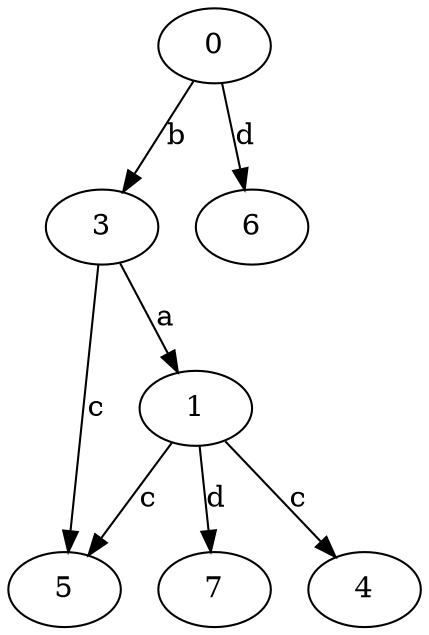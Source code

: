strict digraph  {
0;
1;
3;
4;
5;
6;
7;
0 -> 3  [label=b];
0 -> 6  [label=d];
1 -> 4  [label=c];
1 -> 5  [label=c];
1 -> 7  [label=d];
3 -> 1  [label=a];
3 -> 5  [label=c];
}
